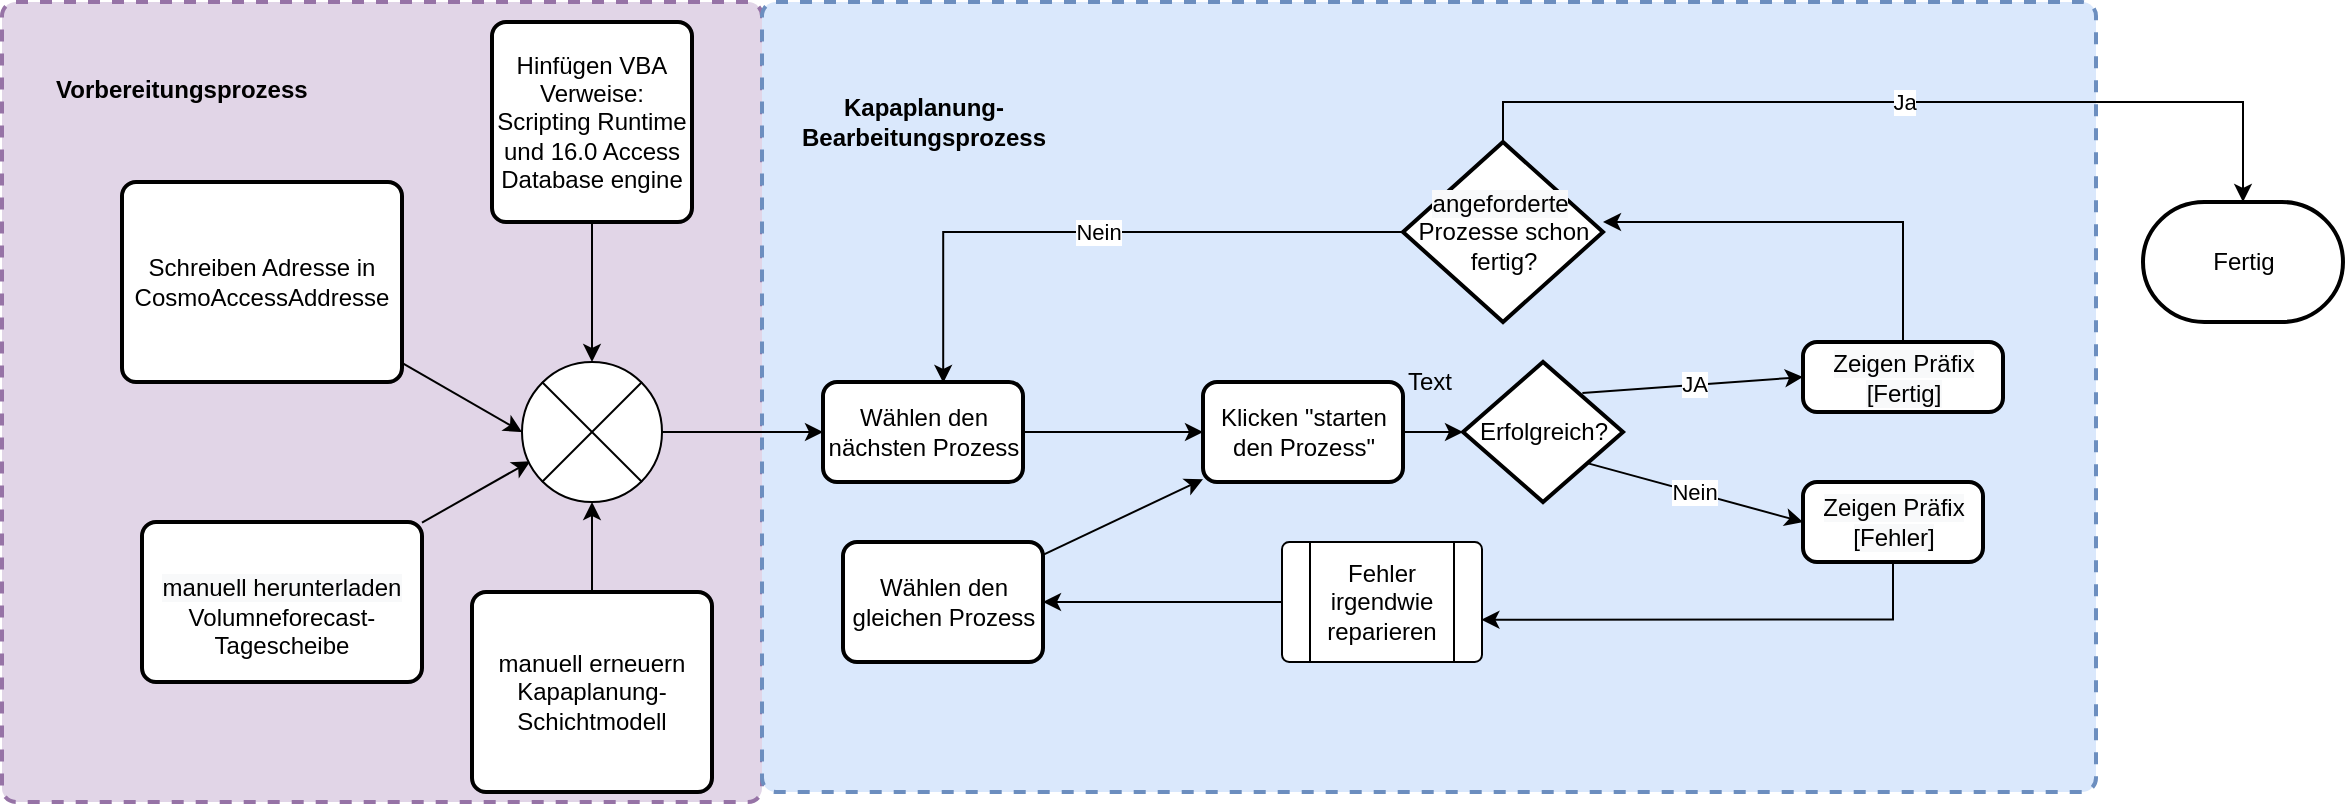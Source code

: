 <mxfile version="13.6.2" type="github">
  <diagram id="pmVqA4_8w3MGrxTZM_4p" name="Page-1">
    <mxGraphModel grid="1" dx="2147" dy="773" gridSize="10" guides="1" tooltips="1" connect="1" arrows="1" fold="1" page="1" pageScale="1" pageWidth="827" pageHeight="1169" math="0" shadow="0">
      <root>
        <mxCell id="0" />
        <mxCell id="1" parent="0" />
        <mxCell id="6G9BHcsA6yj-WhviCnKq-60" value="" parent="1" style="rounded=1;whiteSpace=wrap;html=1;absoluteArcSize=1;arcSize=14;strokeWidth=2;labelBackgroundColor=#660066;dashed=1;fillColor=#e1d5e7;strokeColor=#9673a6;" vertex="1">
          <mxGeometry as="geometry" y="320" x="-20" width="380" height="400" />
        </mxCell>
        <mxCell id="6G9BHcsA6yj-WhviCnKq-20" value="" parent="1" style="rounded=1;whiteSpace=wrap;html=1;absoluteArcSize=1;arcSize=14;strokeWidth=2;labelBackgroundColor=#660066;dashed=1;fillColor=#dae8fc;strokeColor=#6c8ebf;" vertex="1">
          <mxGeometry as="geometry" y="320" x="360" width="667" height="395" />
        </mxCell>
        <mxCell id="6G9BHcsA6yj-WhviCnKq-33" parent="1" style="edgeStyle=none;rounded=0;orthogonalLoop=1;jettySize=auto;html=1;entryX=0;entryY=0.5;entryDx=0;entryDy=0;" edge="1" source="6G9BHcsA6yj-WhviCnKq-21" target="6G9BHcsA6yj-WhviCnKq-22">
          <mxGeometry as="geometry" relative="1" />
        </mxCell>
        <mxCell id="6G9BHcsA6yj-WhviCnKq-21" value="Wählen den nächsten Prozess" parent="1" style="rounded=1;whiteSpace=wrap;html=1;absoluteArcSize=1;arcSize=14;strokeWidth=2;labelBackgroundColor=none;sketch=0;" vertex="1">
          <mxGeometry as="geometry" y="510" x="390.5" width="100" height="50" />
        </mxCell>
        <mxCell id="6G9BHcsA6yj-WhviCnKq-31" parent="1" style="edgeStyle=none;rounded=0;orthogonalLoop=1;jettySize=auto;html=1;" edge="1" source="6G9BHcsA6yj-WhviCnKq-22" target="6G9BHcsA6yj-WhviCnKq-23">
          <mxGeometry as="geometry" relative="1" />
        </mxCell>
        <mxCell id="6G9BHcsA6yj-WhviCnKq-22" value="Klicken &quot;starten den Prozess&quot;" parent="1" style="rounded=1;whiteSpace=wrap;html=1;absoluteArcSize=1;arcSize=14;strokeWidth=2;labelBackgroundColor=none;sketch=0;" vertex="1">
          <mxGeometry as="geometry" y="510" x="580.5" width="100" height="50" />
        </mxCell>
        <mxCell id="6G9BHcsA6yj-WhviCnKq-29" value="JA" parent="1" style="edgeStyle=none;rounded=0;orthogonalLoop=1;jettySize=auto;html=1;entryX=0;entryY=0.5;entryDx=0;entryDy=0;exitX=0.221;exitY=0.254;exitDx=0;exitDy=0;exitPerimeter=0;" edge="1" source="6G9BHcsA6yj-WhviCnKq-23" target="6G9BHcsA6yj-WhviCnKq-26">
          <mxGeometry as="geometry" relative="1" />
        </mxCell>
        <mxCell id="6G9BHcsA6yj-WhviCnKq-30" value="Nein" parent="1" style="edgeStyle=none;rounded=0;orthogonalLoop=1;jettySize=auto;html=1;entryX=0;entryY=0.5;entryDx=0;entryDy=0;exitX=0.719;exitY=0.235;exitDx=0;exitDy=0;exitPerimeter=0;" edge="1" source="6G9BHcsA6yj-WhviCnKq-23" target="6G9BHcsA6yj-WhviCnKq-25">
          <mxGeometry as="geometry" relative="1" />
        </mxCell>
        <mxCell id="6G9BHcsA6yj-WhviCnKq-23" value="Erfolgreich?" parent="1" style="strokeWidth=2;html=1;shape=mxgraph.flowchart.decision;whiteSpace=wrap;labelBackgroundColor=none;sketch=0;direction=south;" vertex="1">
          <mxGeometry as="geometry" y="500" x="710.5" width="80" height="70" />
        </mxCell>
        <mxCell id="6G9BHcsA6yj-WhviCnKq-40" parent="1" style="edgeStyle=orthogonalEdgeStyle;rounded=0;orthogonalLoop=1;jettySize=auto;html=1;entryX=0.997;entryY=0.647;entryDx=0;entryDy=0;entryPerimeter=0;exitX=0.5;exitY=1;exitDx=0;exitDy=0;" edge="1" source="6G9BHcsA6yj-WhviCnKq-25" target="6G9BHcsA6yj-WhviCnKq-35">
          <mxGeometry as="geometry" relative="1" />
        </mxCell>
        <mxCell id="6G9BHcsA6yj-WhviCnKq-25" value="&lt;span style=&quot;font: 12px / 1.2 &amp;#34;helvetica&amp;#34; ; text-align: center ; color: rgb(0 , 0 , 0) ; text-transform: none ; text-indent: 0px ; letter-spacing: normal ; text-decoration: none ; word-spacing: 0px ; display: inline ; float: none ; overflow-wrap: normal ; background-color: rgb(248 , 249 , 250)&quot;&gt;Zeigen Präfix [Fehler]&lt;/span&gt;" parent="1" style="rounded=1;whiteSpace=wrap;html=1;absoluteArcSize=1;arcSize=14;strokeWidth=2;labelBackgroundColor=none;sketch=0;" vertex="1">
          <mxGeometry as="geometry" y="560" x="880.5" width="90" height="40" />
        </mxCell>
        <mxCell id="6G9BHcsA6yj-WhviCnKq-42" parent="1" style="edgeStyle=orthogonalEdgeStyle;rounded=0;orthogonalLoop=1;jettySize=auto;html=1;" edge="1" source="6G9BHcsA6yj-WhviCnKq-26" target="6G9BHcsA6yj-WhviCnKq-41">
          <mxGeometry as="geometry" relative="1">
            <Array as="points">
              <mxPoint y="430" x="930.5" />
            </Array>
          </mxGeometry>
        </mxCell>
        <mxCell id="6G9BHcsA6yj-WhviCnKq-26" value="&lt;span style=&quot;font: 12px / 1.2 &amp;#34;helvetica&amp;#34; ; text-align: center ; color: rgb(0 , 0 , 0) ; text-transform: none ; text-indent: 0px ; letter-spacing: normal ; text-decoration: none ; word-spacing: 0px ; display: inline ; float: none ; overflow-wrap: normal ; background-color: rgb(248 , 249 , 250)&quot;&gt;Zeigen Präfix [Fertig]&lt;/span&gt;" parent="1" style="rounded=1;whiteSpace=wrap;html=1;absoluteArcSize=1;arcSize=14;strokeWidth=2;labelBackgroundColor=none;sketch=0;" vertex="1">
          <mxGeometry as="geometry" y="490" x="880.5" width="100" height="35" />
        </mxCell>
        <mxCell id="6G9BHcsA6yj-WhviCnKq-36" value="" parent="1" style="edgeStyle=none;rounded=0;orthogonalLoop=1;jettySize=auto;html=1;" edge="1" source="6G9BHcsA6yj-WhviCnKq-34" target="6G9BHcsA6yj-WhviCnKq-22">
          <mxGeometry as="geometry" relative="1" />
        </mxCell>
        <mxCell id="6G9BHcsA6yj-WhviCnKq-34" value="Wählen den gleichen Prozess" parent="1" style="rounded=1;whiteSpace=wrap;html=1;absoluteArcSize=1;arcSize=14;strokeWidth=2;labelBackgroundColor=none;sketch=0;" vertex="1">
          <mxGeometry as="geometry" y="590" x="400.5" width="100" height="60" />
        </mxCell>
        <mxCell id="6G9BHcsA6yj-WhviCnKq-38" parent="1" style="edgeStyle=none;rounded=0;orthogonalLoop=1;jettySize=auto;html=1;entryX=1;entryY=0.5;entryDx=0;entryDy=0;" edge="1" source="6G9BHcsA6yj-WhviCnKq-35" target="6G9BHcsA6yj-WhviCnKq-34">
          <mxGeometry as="geometry" relative="1" />
        </mxCell>
        <mxCell id="6G9BHcsA6yj-WhviCnKq-35" value="Fehler irgendwie reparieren" parent="1" style="verticalLabelPosition=middle;verticalAlign=middle;html=1;shape=process;whiteSpace=wrap;rounded=1;size=0.14;arcSize=6;labelBackgroundColor=none;sketch=0;labelPosition=center;align=center;" vertex="1">
          <mxGeometry as="geometry" y="590" x="620" width="100" height="60" />
        </mxCell>
        <mxCell id="6G9BHcsA6yj-WhviCnKq-43" value="Nein" parent="1" style="edgeStyle=orthogonalEdgeStyle;rounded=0;orthogonalLoop=1;jettySize=auto;html=1;entryX=0.601;entryY=0.009;entryDx=0;entryDy=0;entryPerimeter=0;" edge="1" source="6G9BHcsA6yj-WhviCnKq-41" target="6G9BHcsA6yj-WhviCnKq-21">
          <mxGeometry as="geometry" relative="1" />
        </mxCell>
        <mxCell id="6G9BHcsA6yj-WhviCnKq-47" value="Ja" parent="1" style="edgeStyle=orthogonalEdgeStyle;rounded=0;orthogonalLoop=1;jettySize=auto;html=1;entryX=0.5;entryY=0;entryDx=0;entryDy=0;entryPerimeter=0;exitX=0.5;exitY=0;exitDx=0;exitDy=0;exitPerimeter=0;" edge="1" source="6G9BHcsA6yj-WhviCnKq-41" target="6G9BHcsA6yj-WhviCnKq-46">
          <mxGeometry as="geometry" relative="1" />
        </mxCell>
        <mxCell id="6G9BHcsA6yj-WhviCnKq-41" value="&lt;span style=&quot;font: 12px / 1.2 &amp;#34;helvetica&amp;#34; ; text-align: center ; color: rgb(0 , 0 , 0) ; text-transform: none ; text-indent: 0px ; letter-spacing: normal ; text-decoration: none ; word-spacing: 0px ; display: inline ; float: none ; overflow-wrap: normal ; background-color: rgb(248 , 249 , 250)&quot;&gt;angeforderte&lt;/span&gt;&amp;nbsp;&lt;br&gt;Prozesse schon fertig?" parent="1" style="strokeWidth=2;html=1;shape=mxgraph.flowchart.decision;whiteSpace=wrap;labelBackgroundColor=none;sketch=0;" vertex="1">
          <mxGeometry as="geometry" y="390" x="680.5" width="100" height="90" />
        </mxCell>
        <mxCell id="6G9BHcsA6yj-WhviCnKq-46" value="Fertig" parent="1" style="strokeWidth=2;html=1;shape=mxgraph.flowchart.terminator;whiteSpace=wrap;labelBackgroundColor=none;sketch=0;" vertex="1">
          <mxGeometry as="geometry" y="420" x="1050.5" width="100" height="60" />
        </mxCell>
        <mxCell id="6G9BHcsA6yj-WhviCnKq-48" value="Text" parent="1" style="text;html=1;strokeColor=none;fillColor=none;align=center;verticalAlign=middle;whiteSpace=wrap;rounded=0;labelBackgroundColor=none;sketch=0;" vertex="1">
          <mxGeometry as="geometry" y="500" x="673.5" width="40" height="20" />
        </mxCell>
        <mxCell id="6G9BHcsA6yj-WhviCnKq-49" value="Kapaplanung-Bearbeitungsprozess" parent="1" style="text;html=1;strokeColor=none;fillColor=none;align=center;verticalAlign=middle;whiteSpace=wrap;rounded=0;labelBackgroundColor=none;sketch=0;fontStyle=1" vertex="1">
          <mxGeometry as="geometry" y="370" x="420.5" width="40" height="20" />
        </mxCell>
        <mxCell id="6G9BHcsA6yj-WhviCnKq-56" parent="1" style="edgeStyle=none;rounded=0;orthogonalLoop=1;jettySize=auto;html=1;entryX=0.5;entryY=0;entryDx=0;entryDy=0;entryPerimeter=0;" edge="1" source="6G9BHcsA6yj-WhviCnKq-50" target="6G9BHcsA6yj-WhviCnKq-54">
          <mxGeometry as="geometry" relative="1" />
        </mxCell>
        <mxCell id="6G9BHcsA6yj-WhviCnKq-50" value="Hinfügen VBA Verweise: Scripting Runtime und 16.0 Access Database engine" parent="1" style="rounded=1;whiteSpace=wrap;html=1;absoluteArcSize=1;arcSize=14;strokeWidth=2;labelBackgroundColor=none;sketch=0;" vertex="1">
          <mxGeometry as="geometry" y="330" x="225" width="100" height="100" />
        </mxCell>
        <mxCell id="6G9BHcsA6yj-WhviCnKq-59" parent="1" style="edgeStyle=none;rounded=0;orthogonalLoop=1;jettySize=auto;html=1;entryX=0.5;entryY=1;entryDx=0;entryDy=0;entryPerimeter=0;" edge="1" source="6G9BHcsA6yj-WhviCnKq-51" target="6G9BHcsA6yj-WhviCnKq-54">
          <mxGeometry as="geometry" relative="1" />
        </mxCell>
        <mxCell id="6G9BHcsA6yj-WhviCnKq-51" value="manuell erneuern Kapaplanung-Schichtmodell" parent="1" style="rounded=1;whiteSpace=wrap;html=1;absoluteArcSize=1;arcSize=14;strokeWidth=2;labelBackgroundColor=none;sketch=0;" vertex="1">
          <mxGeometry as="geometry" y="615" x="215" width="120" height="100" />
        </mxCell>
        <mxCell id="6G9BHcsA6yj-WhviCnKq-57" parent="1" style="edgeStyle=none;rounded=0;orthogonalLoop=1;jettySize=auto;html=1;entryX=0;entryY=0.5;entryDx=0;entryDy=0;entryPerimeter=0;" edge="1" source="6G9BHcsA6yj-WhviCnKq-52" target="6G9BHcsA6yj-WhviCnKq-54">
          <mxGeometry as="geometry" relative="1" />
        </mxCell>
        <mxCell id="6G9BHcsA6yj-WhviCnKq-52" value="Schreiben Adresse in CosmoAccessAddresse " parent="1" style="rounded=1;whiteSpace=wrap;html=1;absoluteArcSize=1;arcSize=14;strokeWidth=2;labelBackgroundColor=none;sketch=0;" vertex="1">
          <mxGeometry as="geometry" y="410" x="40" width="140" height="100" />
        </mxCell>
        <mxCell id="6G9BHcsA6yj-WhviCnKq-58" parent="1" style="edgeStyle=none;rounded=0;orthogonalLoop=1;jettySize=auto;html=1;entryX=0.059;entryY=0.709;entryDx=0;entryDy=0;entryPerimeter=0;" edge="1" source="6G9BHcsA6yj-WhviCnKq-53" target="6G9BHcsA6yj-WhviCnKq-54">
          <mxGeometry as="geometry" relative="1" />
        </mxCell>
        <mxCell id="6G9BHcsA6yj-WhviCnKq-53" value="&lt;br&gt;&lt;span style=&quot;font: 12px / 1.2 &amp;#34;helvetica&amp;#34; ; text-align: center ; color: rgb(0 , 0 , 0) ; text-transform: none ; text-indent: 0px ; letter-spacing: normal ; text-decoration: none ; word-spacing: 0px ; display: inline ; float: none ; overflow-wrap: normal ; background-color: rgb(248 , 249 , 250)&quot;&gt;manuell herunterladen&lt;/span&gt; Volumneforecast-Tagescheibe" parent="1" style="rounded=1;whiteSpace=wrap;html=1;absoluteArcSize=1;arcSize=14;strokeWidth=2;labelBackgroundColor=none;sketch=0;" vertex="1">
          <mxGeometry as="geometry" y="580" x="50" width="140" height="80" />
        </mxCell>
        <mxCell id="6G9BHcsA6yj-WhviCnKq-55" parent="1" style="edgeStyle=none;rounded=0;orthogonalLoop=1;jettySize=auto;html=1;entryX=0;entryY=0.5;entryDx=0;entryDy=0;" edge="1" source="6G9BHcsA6yj-WhviCnKq-54" target="6G9BHcsA6yj-WhviCnKq-21">
          <mxGeometry as="geometry" relative="1" />
        </mxCell>
        <mxCell id="6G9BHcsA6yj-WhviCnKq-54" value="" parent="1" style="verticalLabelPosition=bottom;verticalAlign=top;html=1;shape=mxgraph.flowchart.or;labelBackgroundColor=none;sketch=0;" vertex="1">
          <mxGeometry as="geometry" y="500" x="240" width="70" height="70" />
        </mxCell>
        <mxCell id="6G9BHcsA6yj-WhviCnKq-63" value="&lt;span style=&#39;font: bold 12px/1.2 &quot;helvetica&quot;; text-align: center; color: rgb(0, 0, 0); text-transform: none; text-indent: 0px; letter-spacing: normal; text-decoration: none; word-spacing: 0px; display: inline; font-size-adjust: none; font-stretch: normal; float: none; overflow-wrap: normal;&#39;&gt;Vorbereitungsprozess&lt;/span&gt;" parent="1" style="text;whiteSpace=wrap;html=1;labelBackgroundColor=none;" vertex="1">
          <mxGeometry as="geometry" y="350" x="5" width="135" height="30" />
        </mxCell>
      </root>
    </mxGraphModel>
  </diagram>
</mxfile>
